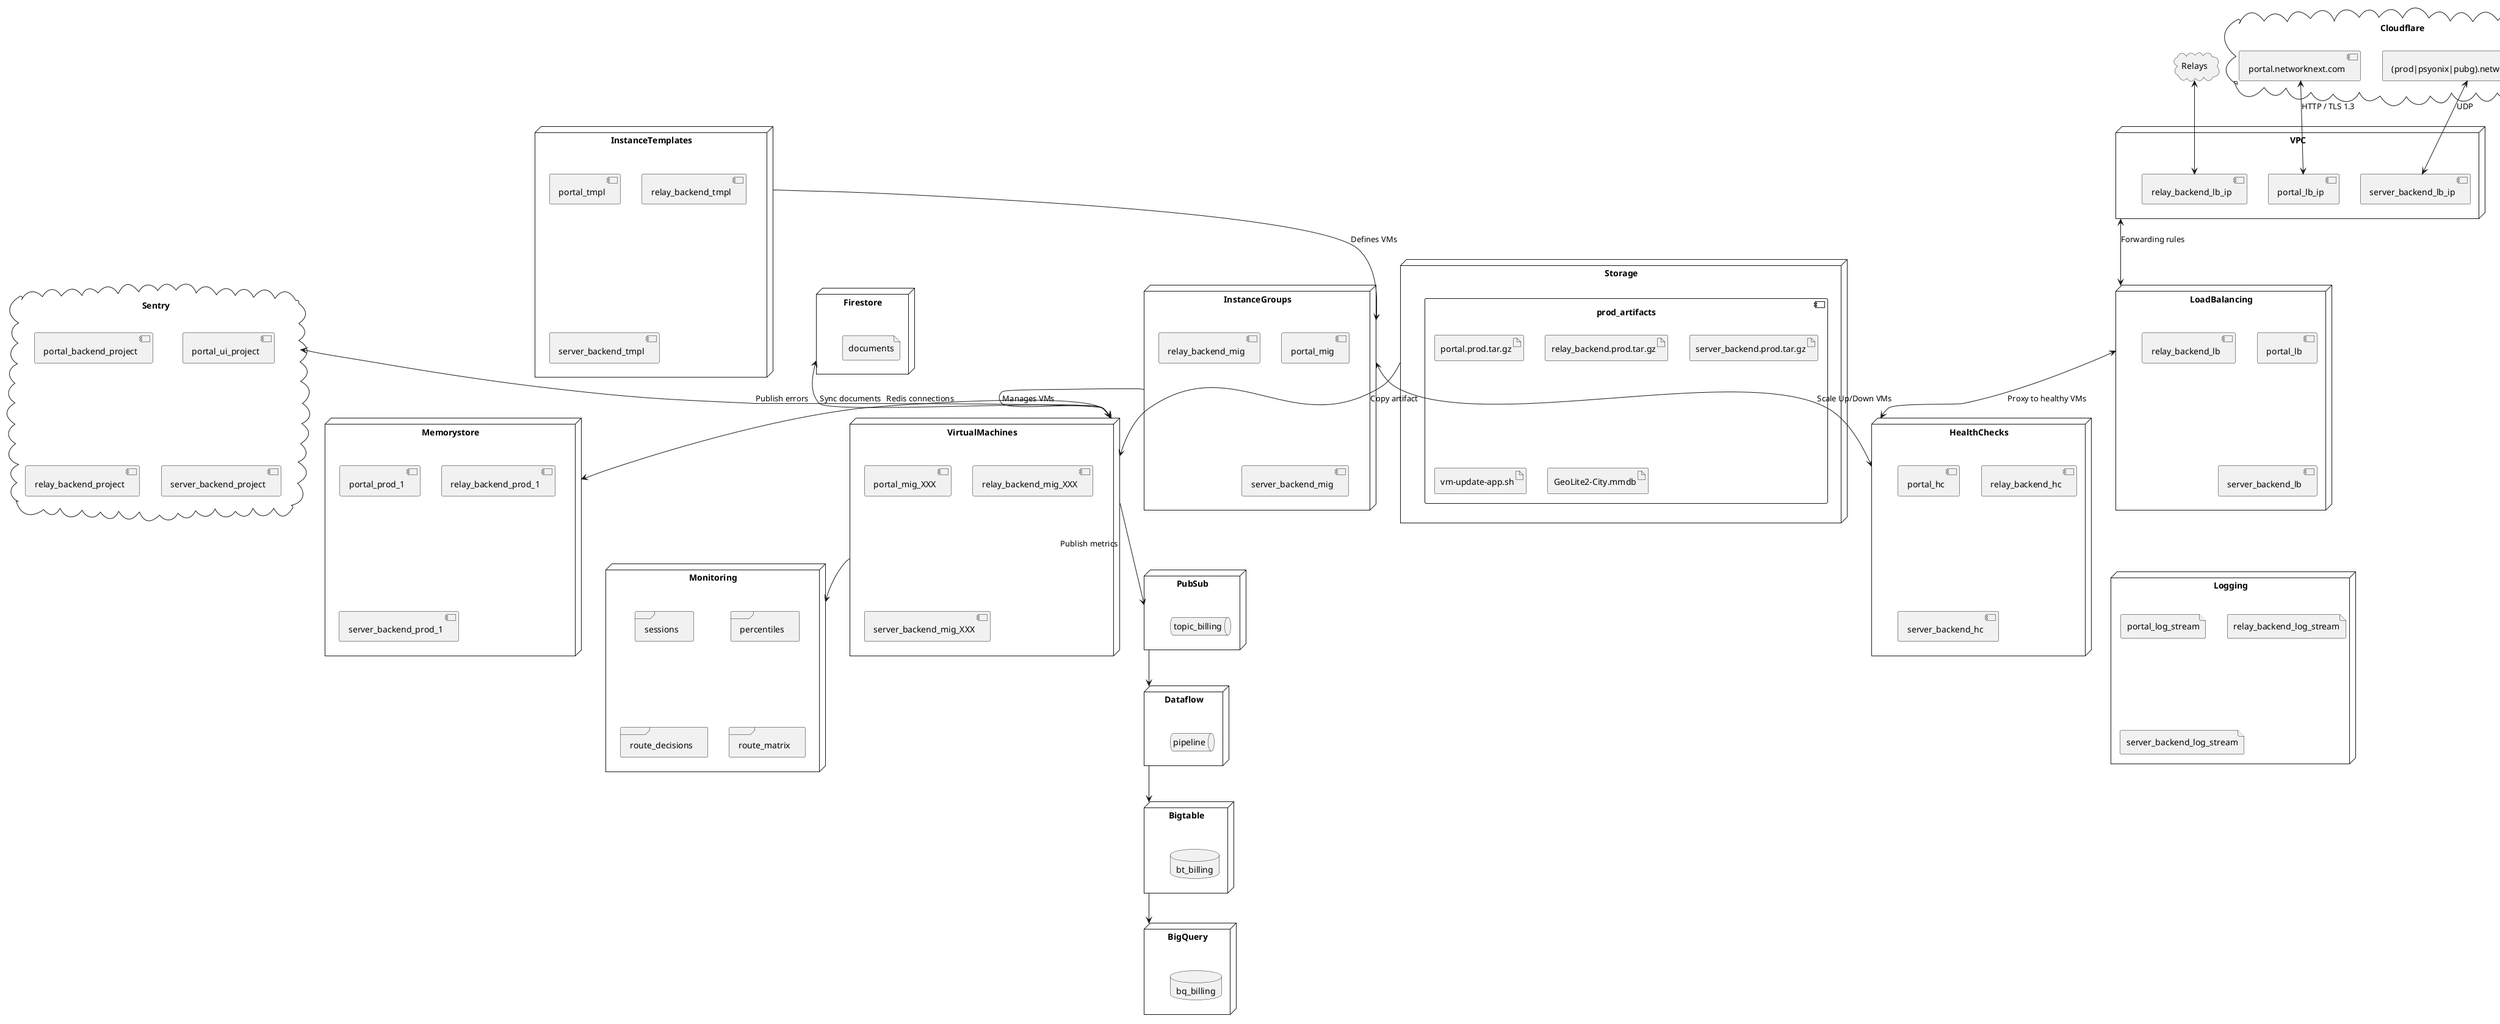 @startuml Infrastructure
cloud Relays

cloud Cloudflare {
    component portal.networknext.com
    component prod.networknext.com [
        (prod|psyonix|pubg).networknext.com
    ]
}

cloud Sentry {
    component portal_backend_project
    component portal_ui_project
    component relay_backend_project
    component server_backend_project
}

node VPC {
    component portal_lb_ip
    component relay_backend_lb_ip
    component server_backend_lb_ip
}

node LoadBalancing {
    component portal_lb
    component relay_backend_lb
    component server_backend_lb
}

node HealthChecks {
    component portal_hc
    component relay_backend_hc
    component server_backend_hc
}

node InstanceTemplates {
    component portal_tmpl
    component relay_backend_tmpl
    component server_backend_tmpl
}

node InstanceGroups {
    component portal_mig
    component relay_backend_mig
    component server_backend_mig
}

node VirtualMachines {
    component portal_mig_XXX
    component relay_backend_mig_XXX
    component server_backend_mig_XXX
}

node Memorystore {
    component portal_prod_1
    component relay_backend_prod_1
    component server_backend_prod_1
}

node PubSub {
    queue topic_billing
}

node Dataflow {
    queue pipeline
}

node Bigtable {
    database bt_billing
}

node BigQuery {
    database bq_billing
}

node Firestore {
    file documents
}

node Storage {
    component "prod_artifacts" {
        artifact "portal.prod.tar.gz"
        artifact "relay_backend.prod.tar.gz"
        artifact "server_backend.prod.tar.gz"
        artifact "vm-update-app.sh"
        artifact "GeoLite2-City.mmdb"
    }
}

node Monitoring {
    frame sessions
    frame percentiles
    frame route_decisions
    frame route_matrix
}

node Logging {
    file portal_log_stream
    file relay_backend_log_stream
    file server_backend_log_stream
}

Relays <--> relay_backend_lb_ip
portal.networknext.com <--> portal_lb_ip : HTTP / TLS 1.3
prod.networknext.com <--> server_backend_lb_ip : UDP

VPC <--> LoadBalancing : Forwarding rules
LoadBalancing <--> HealthChecks : Proxy to healthy VMs
InstanceTemplates --> InstanceGroups : Defines VMs
InstanceGroups <--> HealthChecks : Scale Up/Down VMs
InstanceGroups --> VirtualMachines : Manages VMs
Storage --> VirtualMachines : Copy artifact
Memorystore <--> VirtualMachines : Redis connections
Firestore <--> VirtualMachines : Sync documents
VirtualMachines --> Monitoring : Publish metrics
VirtualMachines --> Sentry : Publish errors

VirtualMachines --> PubSub
PubSub --> Dataflow
Dataflow --> Bigtable
Bigtable --> BigQuery
@enduml